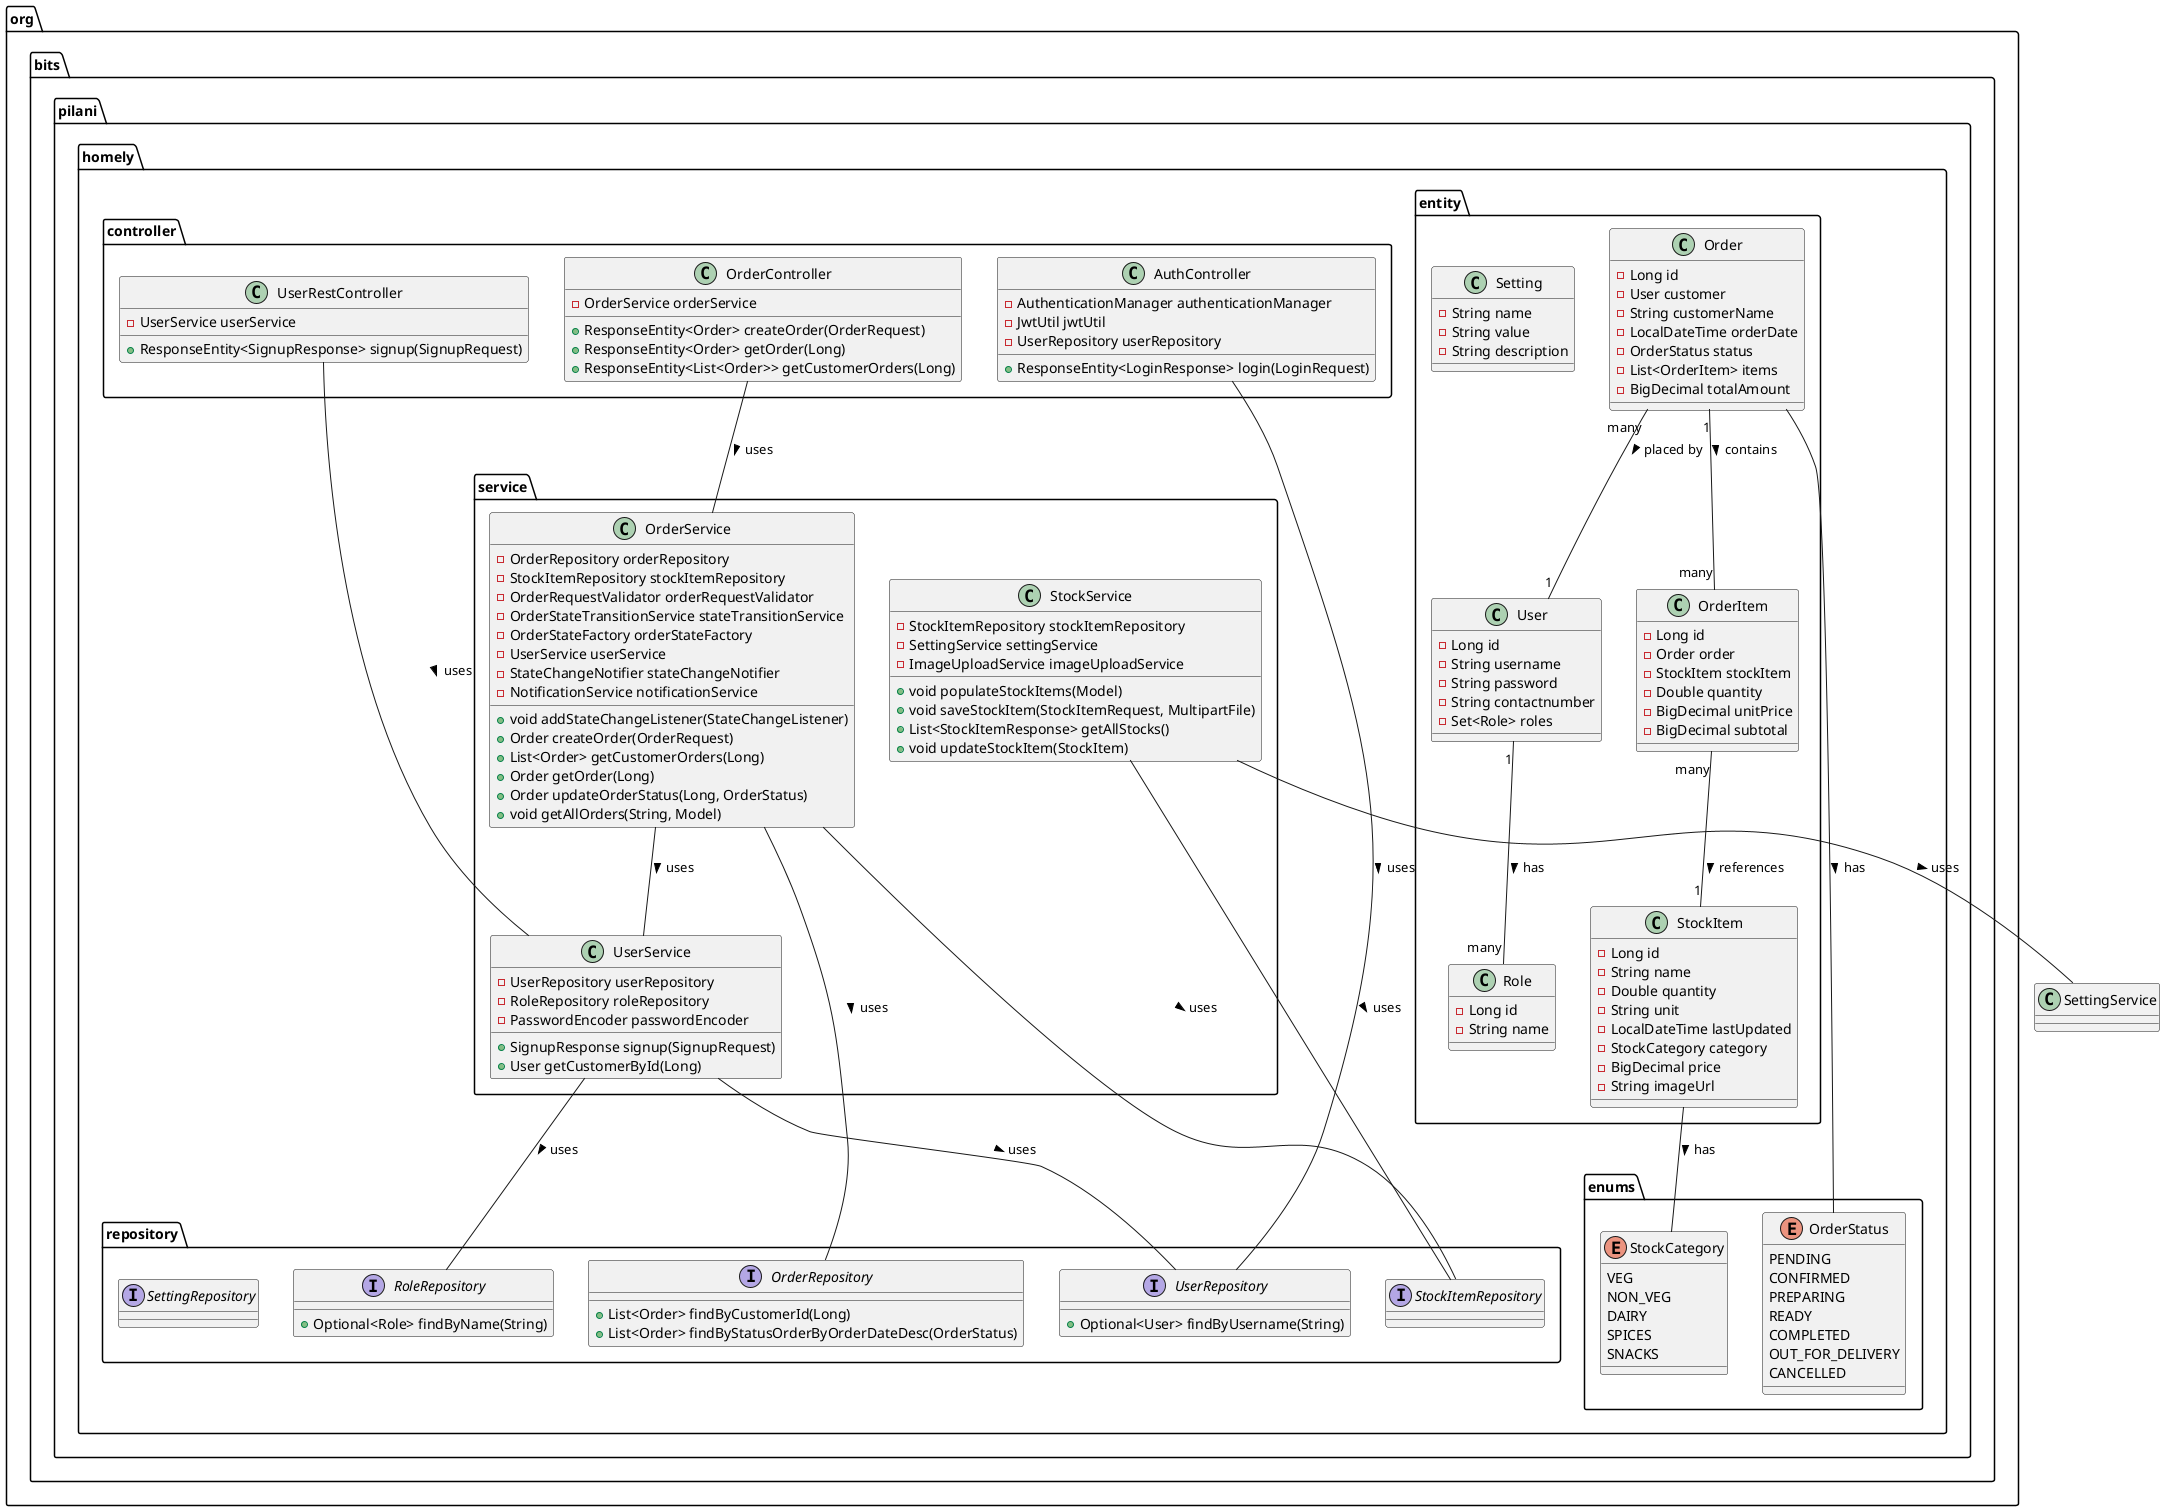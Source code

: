 @startuml
' Class Diagram for Homely Application

' Entities
package "org.bits.pilani.homely.entity" {
  class User {
    -Long id
    -String username
    -String password
    -String contactnumber
    -Set<Role> roles
  }

  class Role {
    -Long id
    -String name
  }

  class Order {
    -Long id
    -User customer
    -String customerName
    -LocalDateTime orderDate
    -OrderStatus status
    -List<OrderItem> items
    -BigDecimal totalAmount
  }

  class OrderItem {
    -Long id
    -Order order
    -StockItem stockItem
    -Double quantity
    -BigDecimal unitPrice
    -BigDecimal subtotal
  }

  class StockItem {
    -Long id
    -String name
    -Double quantity
    -String unit
    -LocalDateTime lastUpdated
    -StockCategory category
    -BigDecimal price
    -String imageUrl
  }

  class Setting {
    -String name
    -String value
    -String description
  }
}

' Enums
package "org.bits.pilani.homely.enums" {
  enum OrderStatus {
    PENDING
    CONFIRMED
    PREPARING
    READY
    COMPLETED
    OUT_FOR_DELIVERY
    CANCELLED
  }

  enum StockCategory {
    VEG
    NON_VEG
    DAIRY
    SPICES
    SNACKS
  }
}

' Services
package "org.bits.pilani.homely.service" {
  class OrderService {
    -OrderRepository orderRepository
    -StockItemRepository stockItemRepository
    -OrderRequestValidator orderRequestValidator
    -OrderStateTransitionService stateTransitionService
    -OrderStateFactory orderStateFactory
    -UserService userService
    -StateChangeNotifier stateChangeNotifier
    -NotificationService notificationService
    +void addStateChangeListener(StateChangeListener)
    +Order createOrder(OrderRequest)
    +List<Order> getCustomerOrders(Long)
    +Order getOrder(Long)
    +Order updateOrderStatus(Long, OrderStatus)
    +void getAllOrders(String, Model)
  }

  class StockService {
    -StockItemRepository stockItemRepository
    -SettingService settingService
    -ImageUploadService imageUploadService
    +void populateStockItems(Model)
    +void saveStockItem(StockItemRequest, MultipartFile)
    +List<StockItemResponse> getAllStocks()
    +void updateStockItem(StockItem)
  }

  class UserService {
    -UserRepository userRepository
    -RoleRepository roleRepository
    -PasswordEncoder passwordEncoder
    +SignupResponse signup(SignupRequest)
    +User getCustomerById(Long)
  }
}

' Controllers
package "org.bits.pilani.homely.controller" {
  class OrderController {
    -OrderService orderService
    +ResponseEntity<Order> createOrder(OrderRequest)
    +ResponseEntity<Order> getOrder(Long)
    +ResponseEntity<List<Order>> getCustomerOrders(Long)
  }

  class AuthController {
    -AuthenticationManager authenticationManager
    -JwtUtil jwtUtil
    -UserRepository userRepository
    +ResponseEntity<LoginResponse> login(LoginRequest)
  }

  class UserRestController {
    -UserService userService
    +ResponseEntity<SignupResponse> signup(SignupRequest)
  }
}

' Repositories
package "org.bits.pilani.homely.repository" {
  interface OrderRepository {
    +List<Order> findByCustomerId(Long)
    +List<Order> findByStatusOrderByOrderDateDesc(OrderStatus)
  }

  interface StockItemRepository {
  }

  interface UserRepository {
    +Optional<User> findByUsername(String)
  }

  interface RoleRepository {
    +Optional<Role> findByName(String)
  }

  interface SettingRepository {
  }
}

' Relationships
User "1" -- "many" Role : has >
Order "many" -- "1" User : placed by >
Order "1" -- "many" OrderItem : contains >
OrderItem "many" -- "1" StockItem : references >
Order -- OrderStatus : has >
StockItem -- StockCategory : has >

OrderService -- OrderRepository : uses >
OrderService -- StockItemRepository : uses >
OrderService -- UserService : uses >
StockService -- StockItemRepository : uses >
StockService -- SettingService : uses >
UserService -- UserRepository : uses >
UserService -- RoleRepository : uses >

OrderController -- OrderService : uses >
AuthController -- UserRepository : uses >
UserRestController -- UserService : uses >

@enduml